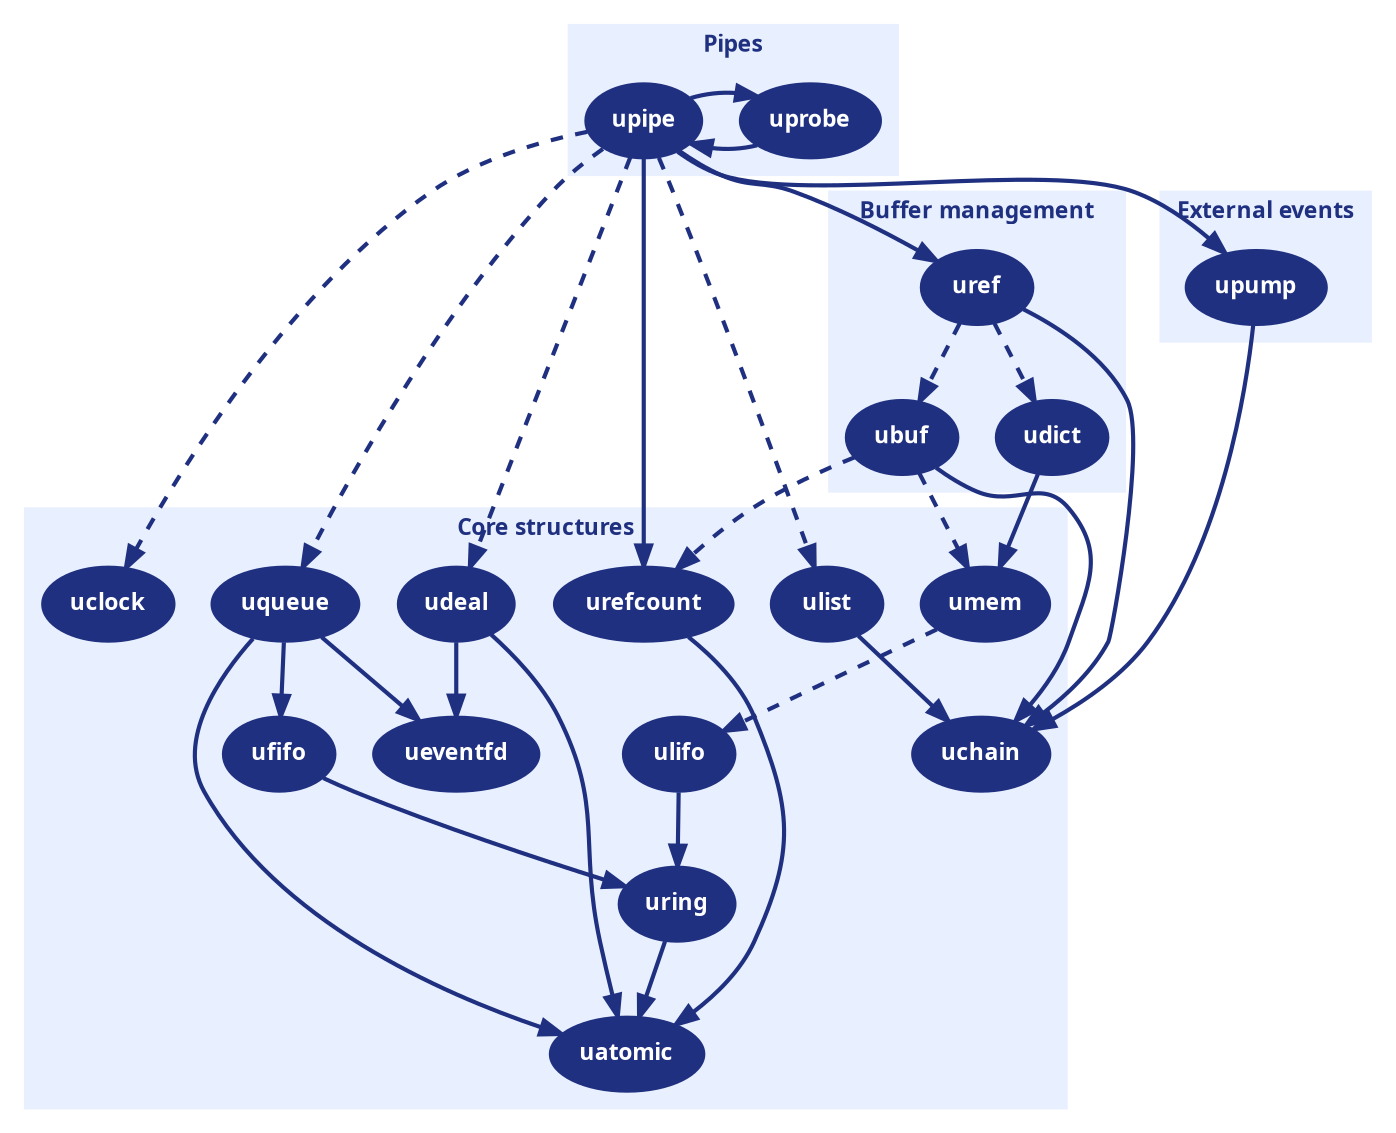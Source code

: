 digraph "Upipe objects dependancies" {
	graph [bgcolor="#00000000"];
	edge [penwidth=2, color="#203080"];
	node [shape="oval", style="filled", fontname="Verdana Black", fontsize=11, fontcolor="white", color="#203080", fillcolor="#203080"];

	subgraph cluster_pipes {
		color="#E8F0FF";
		style="filled";
		label="Pipes";
		fontname="Verdana Black";
		fontsize=11;
		fontcolor="#203080";
		subgraph {
			rank = source;
			uprobe;
			upipe;
		}
	}

	subgraph cluster_pumps {
		color="#E8F0FF";
		style="filled";
		label="External events";
		fontname="Verdana Black";
		fontsize=11;
		fontcolor="#203080";
		upump;
	}

	subgraph cluster_buffers {
		color="#E8F0FF";
		style="filled";
		label="Buffer management";
		fontname="Verdana Black";
		fontsize=11;
		fontcolor="#203080";
		ubuf;
		uref;
		udict;
	}

	subgraph cluster_core {
		color="#E8F0FF";
		style="filled";
		label="Core structures";
		fontname="Verdana Black";
		fontsize=11;
		fontcolor="#203080";
		subgraph {
			rank = same;
			uclock;
			ulist;
			uqueue;
			urefcount;
			umem;
		}
		uchain;
		uatomic;
		uring;
		ulifo;
		ufifo;
		udeal;
		ueventfd;
	}

	uref->ubuf [style="dashed"];
	uref->udict [style="dashed"];
	uref->uchain;

	ubuf->uchain;
	ubuf->umem [style="dashed"];
	ubuf->urefcount [style="dashed"];

	udict->umem;

	umem->ulifo [style="dashed"];

	udeal->uatomic;
	udeal->ueventfd;
	urefcount->uatomic;

	ufifo->uring;
	ulifo->uring;
	uring->uatomic;
	uqueue->ufifo;
	uqueue->uatomic;
	uqueue->ueventfd;

	ulist->uchain;

	uprobe->upipe;
	upipe->uprobe;
	upipe->uref;
	upipe->urefcount;
	upipe->upump;
	upipe->uclock [style="dashed"];
	upipe->udeal [style="dashed"];
	upipe->uqueue [style="dashed"];
	upipe->ulist [style="dashed"];

	upump->uchain;
}
